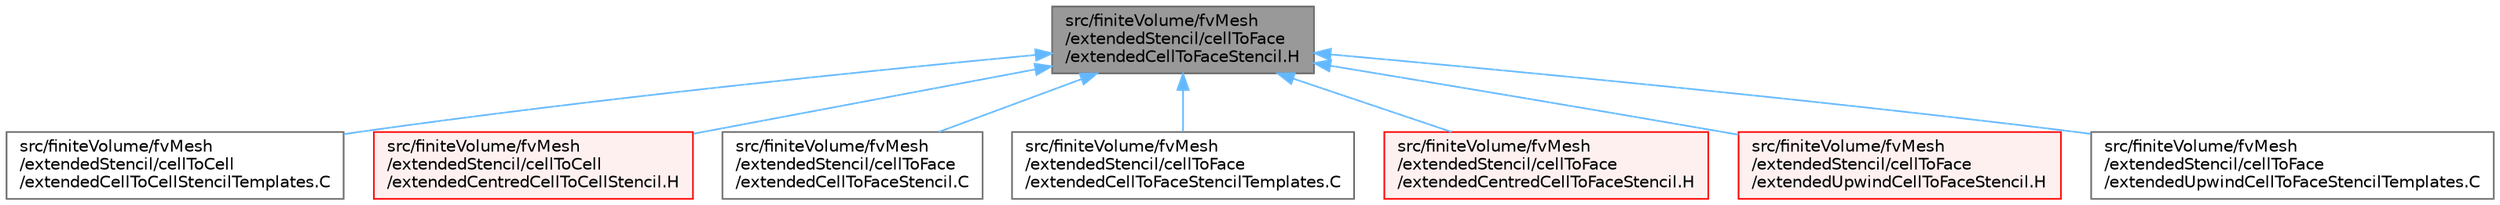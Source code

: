 digraph "src/finiteVolume/fvMesh/extendedStencil/cellToFace/extendedCellToFaceStencil.H"
{
 // LATEX_PDF_SIZE
  bgcolor="transparent";
  edge [fontname=Helvetica,fontsize=10,labelfontname=Helvetica,labelfontsize=10];
  node [fontname=Helvetica,fontsize=10,shape=box,height=0.2,width=0.4];
  Node1 [id="Node000001",label="src/finiteVolume/fvMesh\l/extendedStencil/cellToFace\l/extendedCellToFaceStencil.H",height=0.2,width=0.4,color="gray40", fillcolor="grey60", style="filled", fontcolor="black",tooltip=" "];
  Node1 -> Node2 [id="edge1_Node000001_Node000002",dir="back",color="steelblue1",style="solid",tooltip=" "];
  Node2 [id="Node000002",label="src/finiteVolume/fvMesh\l/extendedStencil/cellToCell\l/extendedCellToCellStencilTemplates.C",height=0.2,width=0.4,color="grey40", fillcolor="white", style="filled",URL="$extendedCellToCellStencilTemplates_8C.html",tooltip=" "];
  Node1 -> Node3 [id="edge2_Node000001_Node000003",dir="back",color="steelblue1",style="solid",tooltip=" "];
  Node3 [id="Node000003",label="src/finiteVolume/fvMesh\l/extendedStencil/cellToCell\l/extendedCentredCellToCellStencil.H",height=0.2,width=0.4,color="red", fillcolor="#FFF0F0", style="filled",URL="$extendedCentredCellToCellStencil_8H.html",tooltip=" "];
  Node1 -> Node15 [id="edge3_Node000001_Node000015",dir="back",color="steelblue1",style="solid",tooltip=" "];
  Node15 [id="Node000015",label="src/finiteVolume/fvMesh\l/extendedStencil/cellToFace\l/extendedCellToFaceStencil.C",height=0.2,width=0.4,color="grey40", fillcolor="white", style="filled",URL="$extendedCellToFaceStencil_8C.html",tooltip=" "];
  Node1 -> Node16 [id="edge4_Node000001_Node000016",dir="back",color="steelblue1",style="solid",tooltip=" "];
  Node16 [id="Node000016",label="src/finiteVolume/fvMesh\l/extendedStencil/cellToFace\l/extendedCellToFaceStencilTemplates.C",height=0.2,width=0.4,color="grey40", fillcolor="white", style="filled",URL="$extendedCellToFaceStencilTemplates_8C.html",tooltip=" "];
  Node1 -> Node17 [id="edge5_Node000001_Node000017",dir="back",color="steelblue1",style="solid",tooltip=" "];
  Node17 [id="Node000017",label="src/finiteVolume/fvMesh\l/extendedStencil/cellToFace\l/extendedCentredCellToFaceStencil.H",height=0.2,width=0.4,color="red", fillcolor="#FFF0F0", style="filled",URL="$extendedCentredCellToFaceStencil_8H.html",tooltip=" "];
  Node1 -> Node35 [id="edge6_Node000001_Node000035",dir="back",color="steelblue1",style="solid",tooltip=" "];
  Node35 [id="Node000035",label="src/finiteVolume/fvMesh\l/extendedStencil/cellToFace\l/extendedUpwindCellToFaceStencil.H",height=0.2,width=0.4,color="red", fillcolor="#FFF0F0", style="filled",URL="$extendedUpwindCellToFaceStencil_8H.html",tooltip=" "];
  Node1 -> Node53 [id="edge7_Node000001_Node000053",dir="back",color="steelblue1",style="solid",tooltip=" "];
  Node53 [id="Node000053",label="src/finiteVolume/fvMesh\l/extendedStencil/cellToFace\l/extendedUpwindCellToFaceStencilTemplates.C",height=0.2,width=0.4,color="grey40", fillcolor="white", style="filled",URL="$extendedUpwindCellToFaceStencilTemplates_8C.html",tooltip=" "];
}
